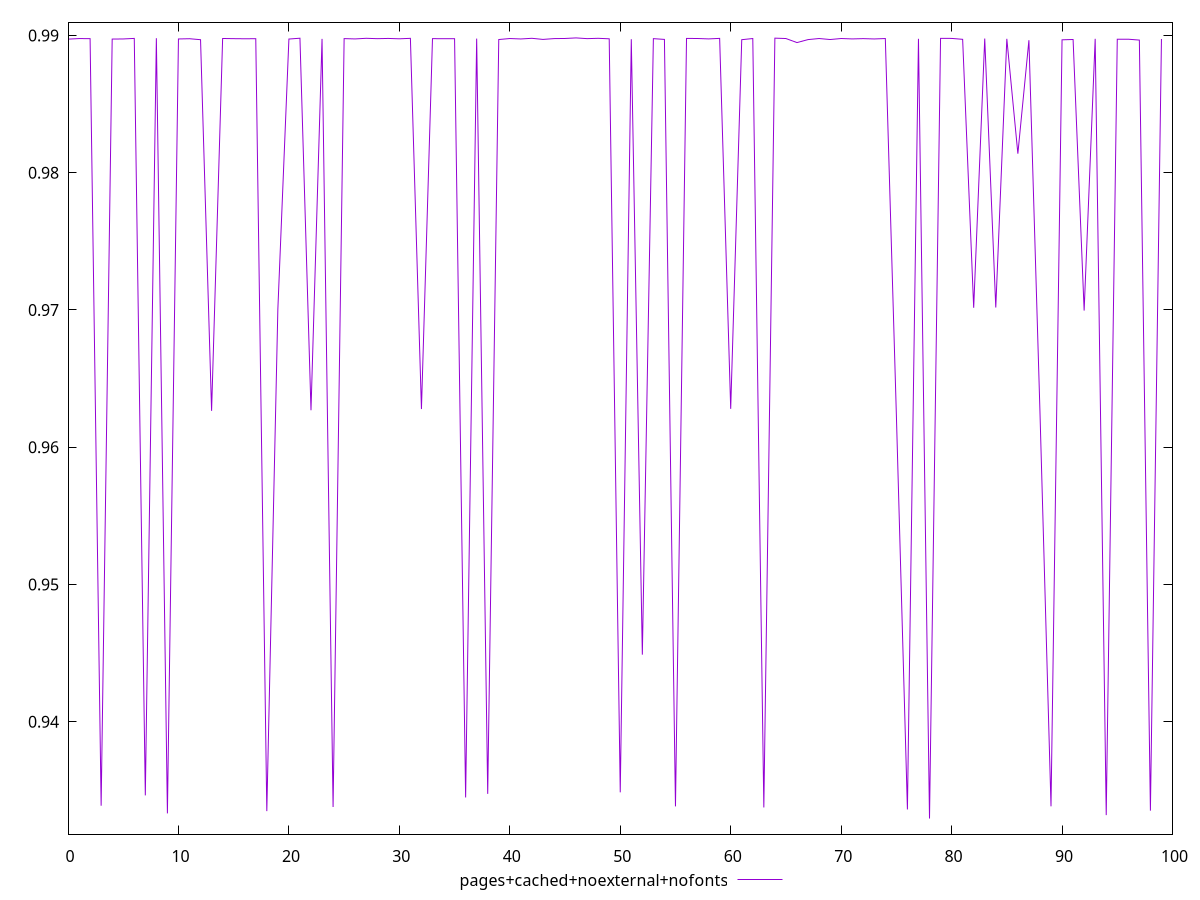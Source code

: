 $_pagesCachedNoexternalNofonts <<EOF
0.9897312140450623
0.9897729381949951
0.9897669709507395
0.9338766653589443
0.9897364233185917
0.9897447422151097
0.9897844672482203
0.9346301219334459
0.9898009932701974
0.9333189981847032
0.9897444589882629
0.9897619913474065
0.9896910958102503
0.9626496467455201
0.9897798533169639
0.9897665896137364
0.9897581418971552
0.9897636028369863
0.9334829502377202
0.9700557738968907
0.9897386988307624
0.9897983770685255
0.9626937995217665
0.9897494661300892
0.9337843057778226
0.9897702226146329
0.9897469091447373
0.9897930619675596
0.9897653898356198
0.989782579910769
0.9897560109664485
0.9897899481018143
0.9627783946386014
0.9897669795199938
0.9897630585509285
0.9897614855766219
0.9344799589344974
0.9897689374602033
0.9347449289906349
0.9897028456203858
0.9897756361322798
0.9897443173727447
0.989792505969868
0.989711786111791
0.9897701369412584
0.989780195774862
0.9898211373367642
0.989767960665715
0.9897917703089034
0.9897563325557533
0.9348547118503552
0.9897239832124659
0.9448855587244357
0.989767673612567
0.9897121861100379
0.9338286151026407
0.9897843731012338
0.9897774301931804
0.9897489384673903
0.9897864313553513
0.96279615869453
0.9896917849601534
0.9897755975938983
0.9337528067020093
0.989803403855148
0.9897756661065047
0.9894813549079419
0.9896977102917577
0.9897764582596995
0.9897037192621415
0.989776916403969
0.9897473896868048
0.9897681620279236
0.9897446520980825
0.9897755419271642
0.9623450759476792
0.9336053589193029
0.9897564354628081
0.9329461023062606
0.9897889000136255
0.9897849122983113
0.989717707531617
0.9701572661538886
0.9897737776077465
0.9701760834080885
0.9897532535782361
0.9813855014666879
0.9896540876371673
0.9625933229965832
0.933835563940647
0.9896820950785645
0.989705715958866
0.9699543721712363
0.9897567013026154
0.933191553586104
0.9897255130321336
0.9897262435066245
0.9896624152855078
0.9335166724573769
0.9897410083217995
EOF
set key outside below
set terminal pngcairo
set output "report_00005_2020-11-02T22-26-11.212Z/first-contentful-paint/pages+cached+noexternal+nofonts//score.png"
set yrange [0.9318086016056506:0.9909586380373743]
plot $_pagesCachedNoexternalNofonts title "pages+cached+noexternal+nofonts" with line ,